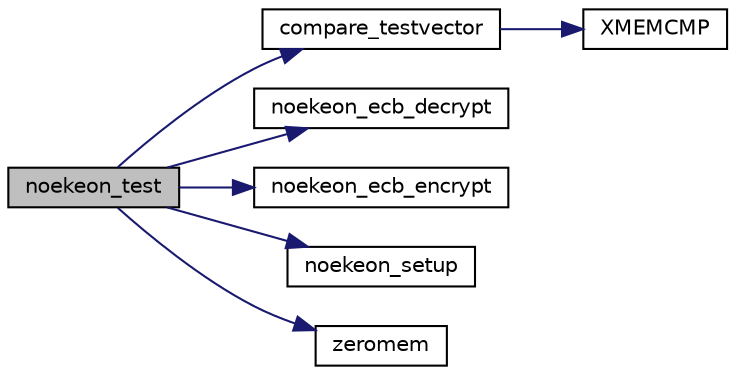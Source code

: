 digraph "noekeon_test"
{
 // LATEX_PDF_SIZE
  edge [fontname="Helvetica",fontsize="10",labelfontname="Helvetica",labelfontsize="10"];
  node [fontname="Helvetica",fontsize="10",shape=record];
  rankdir="LR";
  Node13 [label="noekeon_test",height=0.2,width=0.4,color="black", fillcolor="grey75", style="filled", fontcolor="black",tooltip="Performs a self-test of the Noekeon block cipher."];
  Node13 -> Node14 [color="midnightblue",fontsize="10",style="solid",fontname="Helvetica"];
  Node14 [label="compare_testvector",height=0.2,width=0.4,color="black", fillcolor="white", style="filled",URL="$tomcrypt__misc_8h.html#a7764a7f27897c6182335752df00b5f8e",tooltip="Compare two test-vectors."];
  Node14 -> Node15 [color="midnightblue",fontsize="10",style="solid",fontname="Helvetica"];
  Node15 [label="XMEMCMP",height=0.2,width=0.4,color="black", fillcolor="white", style="filled",URL="$tomcrypt__cfg_8h.html#a372b974ec0ac07abcd55297554fe540f",tooltip=" "];
  Node13 -> Node16 [color="midnightblue",fontsize="10",style="solid",fontname="Helvetica"];
  Node16 [label="noekeon_ecb_decrypt",height=0.2,width=0.4,color="black", fillcolor="white", style="filled",URL="$noekeon_8c.html#ae48d3c2c34e2738e5cb415e742f9ba05",tooltip="Decrypts a block of text with Noekeon."];
  Node13 -> Node17 [color="midnightblue",fontsize="10",style="solid",fontname="Helvetica"];
  Node17 [label="noekeon_ecb_encrypt",height=0.2,width=0.4,color="black", fillcolor="white", style="filled",URL="$noekeon_8c.html#aa2ff20edac9835064f3e0c1ea3aca89e",tooltip="Encrypts a block of text with Noekeon."];
  Node13 -> Node18 [color="midnightblue",fontsize="10",style="solid",fontname="Helvetica"];
  Node18 [label="noekeon_setup",height=0.2,width=0.4,color="black", fillcolor="white", style="filled",URL="$noekeon_8c.html#afe985f0a3a367198acb827bd63adeac5",tooltip="Initialize the Noekeon block cipher."];
  Node13 -> Node19 [color="midnightblue",fontsize="10",style="solid",fontname="Helvetica"];
  Node19 [label="zeromem",height=0.2,width=0.4,color="black", fillcolor="white", style="filled",URL="$tomcrypt__misc_8h.html#a63b6e188713790263bfd3612fe8b398f",tooltip="Zero a block of memory."];
}
